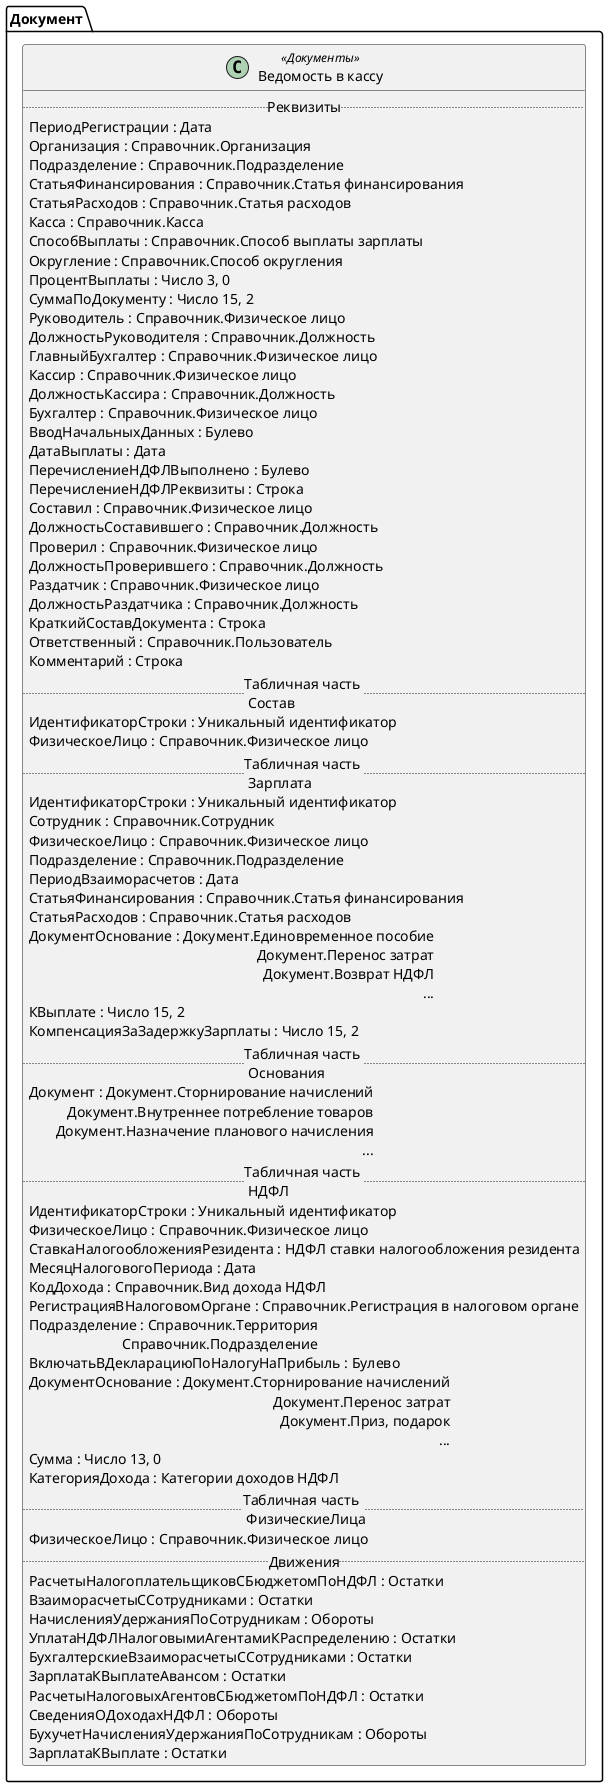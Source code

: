 ﻿@startuml ВедомостьНаВыплатуЗарплатыВКассу
'!include templates.wsd
'..\include templates.wsd
class Документ.ВедомостьНаВыплатуЗарплатыВКассу as "Ведомость в кассу" <<Документы>>
{
..Реквизиты..
ПериодРегистрации : Дата
Организация : Справочник.Организация
Подразделение : Справочник.Подразделение
СтатьяФинансирования : Справочник.Статья финансирования
СтатьяРасходов : Справочник.Статья расходов
Касса : Справочник.Касса
СпособВыплаты : Справочник.Способ выплаты зарплаты
Округление : Справочник.Способ округления
ПроцентВыплаты : Число 3, 0
СуммаПоДокументу : Число 15, 2
Руководитель : Справочник.Физическое лицо
ДолжностьРуководителя : Справочник.Должность
ГлавныйБухгалтер : Справочник.Физическое лицо
Кассир : Справочник.Физическое лицо
ДолжностьКассира : Справочник.Должность
Бухгалтер : Справочник.Физическое лицо
ВводНачальныхДанных : Булево
ДатаВыплаты : Дата
ПеречислениеНДФЛВыполнено : Булево
ПеречислениеНДФЛРеквизиты : Строка
Составил : Справочник.Физическое лицо
ДолжностьСоставившего : Справочник.Должность
Проверил : Справочник.Физическое лицо
ДолжностьПроверившего : Справочник.Должность
Раздатчик : Справочник.Физическое лицо
ДолжностьРаздатчика : Справочник.Должность
КраткийСоставДокумента : Строка
Ответственный : Справочник.Пользователь
Комментарий : Строка
..Табличная часть \n Состав..
ИдентификаторСтроки : Уникальный идентификатор
ФизическоеЛицо : Справочник.Физическое лицо
..Табличная часть \n Зарплата..
ИдентификаторСтроки : Уникальный идентификатор
Сотрудник : Справочник.Сотрудник
ФизическоеЛицо : Справочник.Физическое лицо
Подразделение : Справочник.Подразделение
ПериодВзаиморасчетов : Дата
СтатьяФинансирования : Справочник.Статья финансирования
СтатьяРасходов : Справочник.Статья расходов
ДокументОснование : Документ.Единовременное пособие\rДокумент.Перенос затрат\rДокумент.Возврат НДФЛ\r...
КВыплате : Число 15, 2
КомпенсацияЗаЗадержкуЗарплаты : Число 15, 2
..Табличная часть \n Основания..
Документ : Документ.Сторнирование начислений\rДокумент.Внутреннее потребление товаров\rДокумент.Назначение планового начисления\r...
..Табличная часть \n НДФЛ..
ИдентификаторСтроки : Уникальный идентификатор
ФизическоеЛицо : Справочник.Физическое лицо
СтавкаНалогообложенияРезидента : НДФЛ ставки налогообложения резидента
МесяцНалоговогоПериода : Дата
КодДохода : Справочник.Вид дохода НДФЛ
РегистрацияВНалоговомОргане : Справочник.Регистрация в налоговом органе
Подразделение : Справочник.Территория\rСправочник.Подразделение
ВключатьВДекларациюПоНалогуНаПрибыль : Булево
ДокументОснование : Документ.Сторнирование начислений\rДокумент.Перенос затрат\rДокумент.Приз, подарок\r...
Сумма : Число 13, 0
КатегорияДохода : Категории доходов НДФЛ
..Табличная часть \n ФизическиеЛица..
ФизическоеЛицо : Справочник.Физическое лицо
..Движения..
РасчетыНалогоплательщиковСБюджетомПоНДФЛ : Остатки
ВзаиморасчетыССотрудниками : Остатки
НачисленияУдержанияПоСотрудникам : Обороты
УплатаНДФЛНалоговымиАгентамиКРаспределению : Остатки
БухгалтерскиеВзаиморасчетыССотрудниками : Остатки
ЗарплатаКВыплатеАвансом : Остатки
РасчетыНалоговыхАгентовСБюджетомПоНДФЛ : Остатки
СведенияОДоходахНДФЛ : Обороты
БухучетНачисленияУдержанияПоСотрудникам : Обороты
ЗарплатаКВыплате : Остатки
}
@enduml
